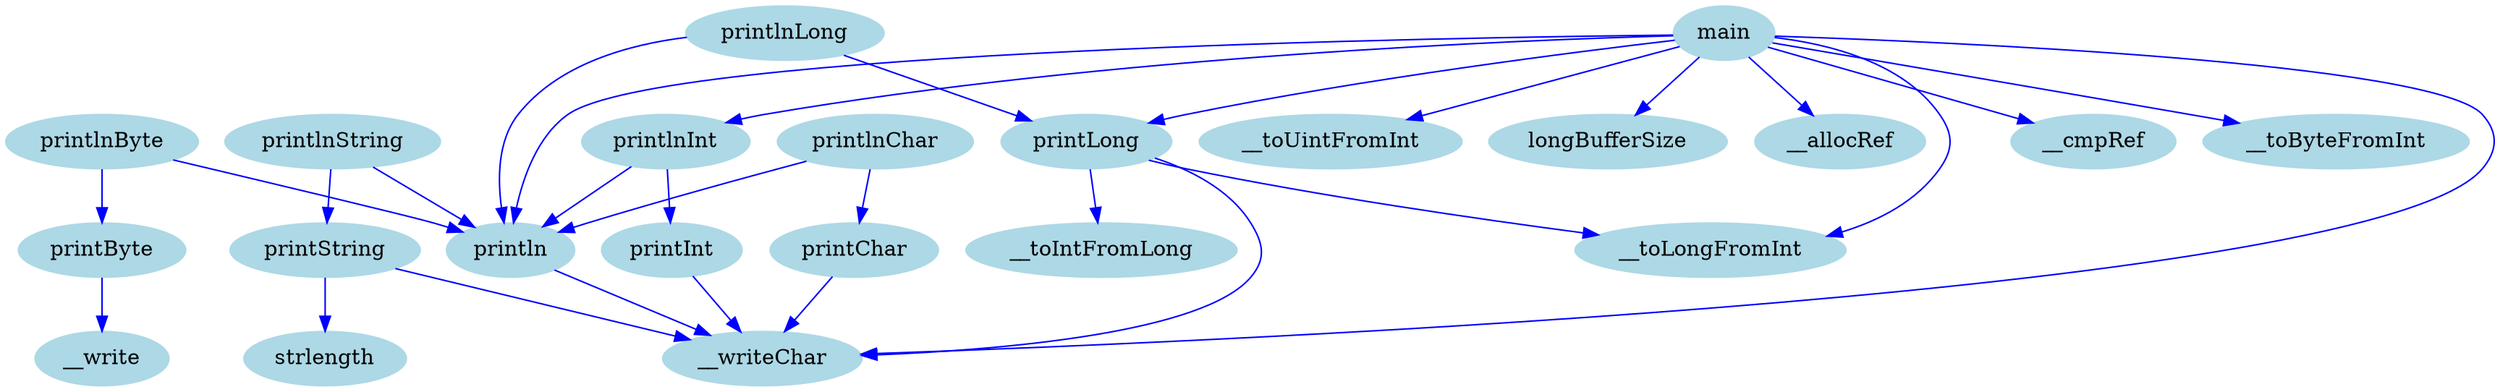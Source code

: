 digraph CallGraph {
    node [shape=ellipse, style=filled, color=lightblue];

    "__write";
    "printByte";
    "printlnByte";
    "printChar";
    "printlnChar";
    "strlength";
    "printString";
    "printlnString";
    "printInt";
    "__toIntFromLong";
    "printlnLong";
    "__cmpRef";
    "printlnInt";
    "__toByteFromInt";
    "__toUintFromInt";
    "__toLongFromInt";
    "longBufferSize";
    "__allocRef";
    "__writeChar";
    "println";
    "printLong";
    "main";

    "printByte" -> "__write" [color=blue];
    "printlnByte" -> "println" [color=blue];
    "printlnByte" -> "printByte" [color=blue];
    "printChar" -> "__writeChar" [color=blue];
    "printlnChar" -> "println" [color=blue];
    "printlnChar" -> "printChar" [color=blue];
    "printString" -> "strlength" [color=blue];
    "printString" -> "__writeChar" [color=blue];
    "printlnString" -> "println" [color=blue];
    "printlnString" -> "printString" [color=blue];
    "printInt" -> "__writeChar" [color=blue];
    "printlnLong" -> "println" [color=blue];
    "printlnLong" -> "printLong" [color=blue];
    "printlnInt" -> "println" [color=blue];
    "printlnInt" -> "printInt" [color=blue];
    "println" -> "__writeChar" [color=blue];
    "printLong" -> "__toLongFromInt" [color=blue];
    "printLong" -> "__toIntFromLong" [color=blue];
    "printLong" -> "__writeChar" [color=blue];
    "main" -> "__cmpRef" [color=blue];
    "main" -> "printlnInt" [color=blue];
    "main" -> "__toByteFromInt" [color=blue];
    "main" -> "__toUintFromInt" [color=blue];
    "main" -> "__toLongFromInt" [color=blue];
    "main" -> "longBufferSize" [color=blue];
    "main" -> "__allocRef" [color=blue];
    "main" -> "__writeChar" [color=blue];
    "main" -> "println" [color=blue];
    "main" -> "printLong" [color=blue];
}
